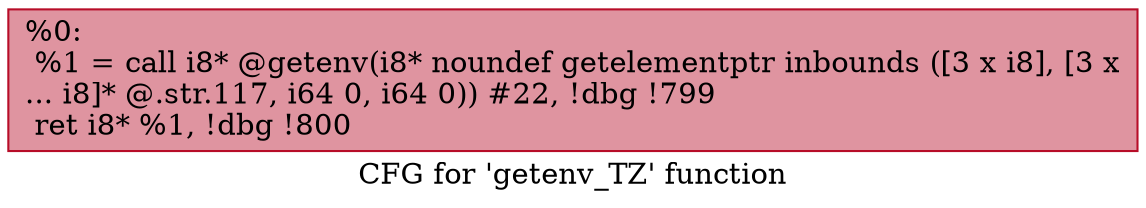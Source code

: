 digraph "CFG for 'getenv_TZ' function" {
	label="CFG for 'getenv_TZ' function";

	Node0x27040b0 [shape=record,color="#b70d28ff", style=filled, fillcolor="#b70d2870",label="{%0:\l  %1 = call i8* @getenv(i8* noundef getelementptr inbounds ([3 x i8], [3 x\l... i8]* @.str.117, i64 0, i64 0)) #22, !dbg !799\l  ret i8* %1, !dbg !800\l}"];
}

